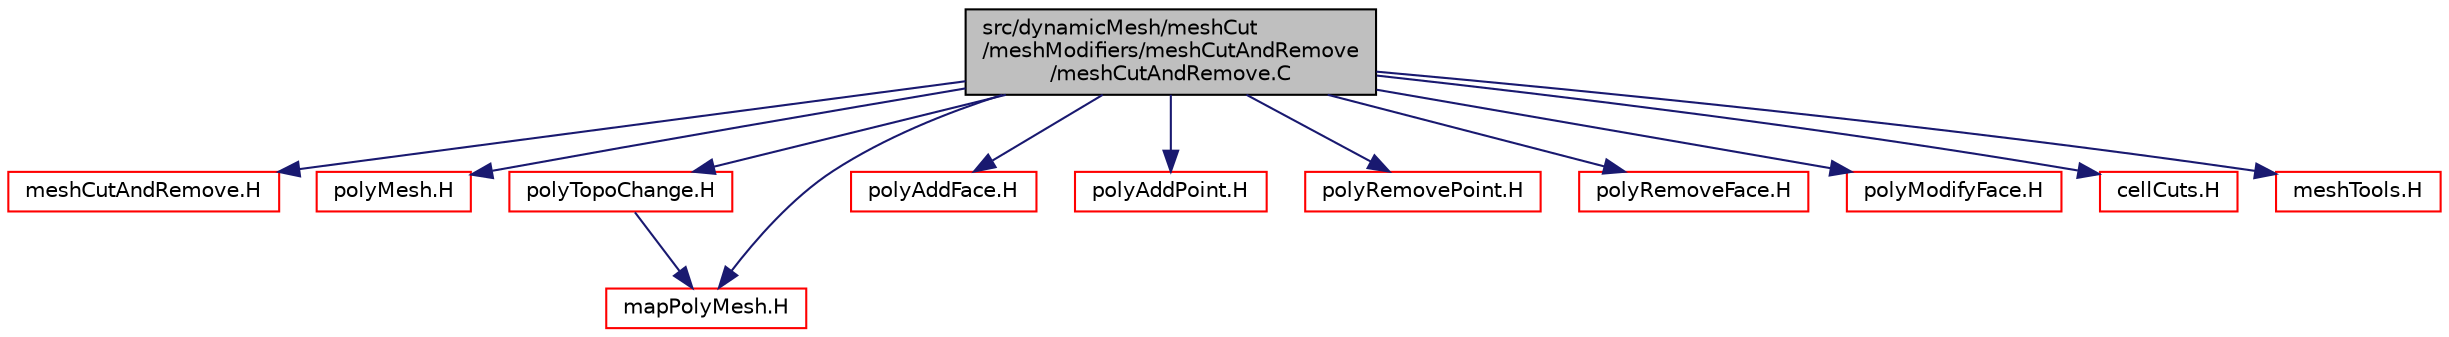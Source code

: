 digraph "src/dynamicMesh/meshCut/meshModifiers/meshCutAndRemove/meshCutAndRemove.C"
{
  bgcolor="transparent";
  edge [fontname="Helvetica",fontsize="10",labelfontname="Helvetica",labelfontsize="10"];
  node [fontname="Helvetica",fontsize="10",shape=record];
  Node1 [label="src/dynamicMesh/meshCut\l/meshModifiers/meshCutAndRemove\l/meshCutAndRemove.C",height=0.2,width=0.4,color="black", fillcolor="grey75", style="filled", fontcolor="black"];
  Node1 -> Node2 [color="midnightblue",fontsize="10",style="solid",fontname="Helvetica"];
  Node2 [label="meshCutAndRemove.H",height=0.2,width=0.4,color="red",URL="$a04954.html"];
  Node1 -> Node3 [color="midnightblue",fontsize="10",style="solid",fontname="Helvetica"];
  Node3 [label="polyMesh.H",height=0.2,width=0.4,color="red",URL="$a08827.html"];
  Node1 -> Node4 [color="midnightblue",fontsize="10",style="solid",fontname="Helvetica"];
  Node4 [label="polyTopoChange.H",height=0.2,width=0.4,color="red",URL="$a05045.html"];
  Node4 -> Node5 [color="midnightblue",fontsize="10",style="solid",fontname="Helvetica"];
  Node5 [label="mapPolyMesh.H",height=0.2,width=0.4,color="red",URL="$a08816.html"];
  Node1 -> Node6 [color="midnightblue",fontsize="10",style="solid",fontname="Helvetica"];
  Node6 [label="polyAddFace.H",height=0.2,width=0.4,color="red",URL="$a05020.html"];
  Node1 -> Node7 [color="midnightblue",fontsize="10",style="solid",fontname="Helvetica"];
  Node7 [label="polyAddPoint.H",height=0.2,width=0.4,color="red",URL="$a05021.html"];
  Node1 -> Node8 [color="midnightblue",fontsize="10",style="solid",fontname="Helvetica"];
  Node8 [label="polyRemovePoint.H",height=0.2,width=0.4,color="red",URL="$a05061.html"];
  Node1 -> Node9 [color="midnightblue",fontsize="10",style="solid",fontname="Helvetica"];
  Node9 [label="polyRemoveFace.H",height=0.2,width=0.4,color="red",URL="$a05060.html"];
  Node1 -> Node10 [color="midnightblue",fontsize="10",style="solid",fontname="Helvetica"];
  Node10 [label="polyModifyFace.H",height=0.2,width=0.4,color="red",URL="$a05039.html"];
  Node1 -> Node11 [color="midnightblue",fontsize="10",style="solid",fontname="Helvetica"];
  Node11 [label="cellCuts.H",height=0.2,width=0.4,color="red",URL="$a04935.html"];
  Node1 -> Node5 [color="midnightblue",fontsize="10",style="solid",fontname="Helvetica"];
  Node1 -> Node12 [color="midnightblue",fontsize="10",style="solid",fontname="Helvetica"];
  Node12 [label="meshTools.H",height=0.2,width=0.4,color="red",URL="$a07484.html"];
}
